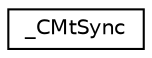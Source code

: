 digraph "Graphical Class Hierarchy"
{
 // LATEX_PDF_SIZE
  edge [fontname="Helvetica",fontsize="10",labelfontname="Helvetica",labelfontsize="10"];
  node [fontname="Helvetica",fontsize="10",shape=record];
  rankdir="LR";
  Node0 [label="_CMtSync",height=0.2,width=0.4,color="black", fillcolor="white", style="filled",URL="$struct___c_mt_sync.html",tooltip=" "];
}
